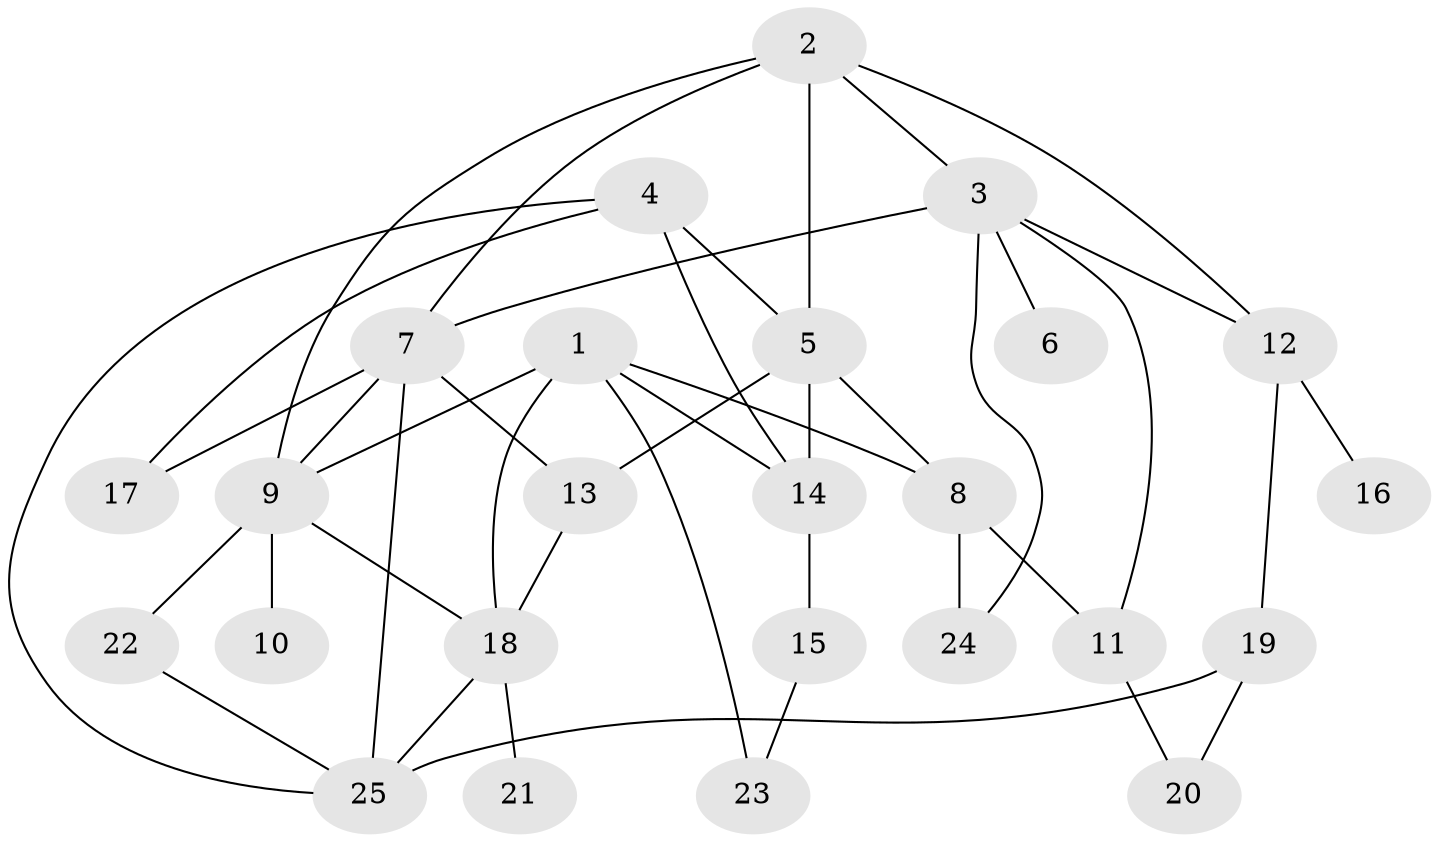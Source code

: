 // original degree distribution, {6: 0.04, 3: 0.22, 1: 0.22, 5: 0.08, 4: 0.18, 2: 0.26}
// Generated by graph-tools (version 1.1) at 2025/36/03/04/25 23:36:11]
// undirected, 25 vertices, 42 edges
graph export_dot {
  node [color=gray90,style=filled];
  1;
  2;
  3;
  4;
  5;
  6;
  7;
  8;
  9;
  10;
  11;
  12;
  13;
  14;
  15;
  16;
  17;
  18;
  19;
  20;
  21;
  22;
  23;
  24;
  25;
  1 -- 8 [weight=1.0];
  1 -- 9 [weight=1.0];
  1 -- 14 [weight=1.0];
  1 -- 18 [weight=1.0];
  1 -- 23 [weight=1.0];
  2 -- 3 [weight=1.0];
  2 -- 5 [weight=1.0];
  2 -- 7 [weight=1.0];
  2 -- 9 [weight=1.0];
  2 -- 12 [weight=1.0];
  3 -- 6 [weight=1.0];
  3 -- 7 [weight=1.0];
  3 -- 11 [weight=1.0];
  3 -- 12 [weight=1.0];
  3 -- 24 [weight=1.0];
  4 -- 5 [weight=1.0];
  4 -- 14 [weight=1.0];
  4 -- 17 [weight=1.0];
  4 -- 25 [weight=1.0];
  5 -- 8 [weight=2.0];
  5 -- 13 [weight=1.0];
  5 -- 14 [weight=1.0];
  7 -- 9 [weight=1.0];
  7 -- 13 [weight=1.0];
  7 -- 17 [weight=1.0];
  7 -- 25 [weight=1.0];
  8 -- 11 [weight=1.0];
  8 -- 24 [weight=1.0];
  9 -- 10 [weight=1.0];
  9 -- 18 [weight=1.0];
  9 -- 22 [weight=2.0];
  11 -- 20 [weight=1.0];
  12 -- 16 [weight=1.0];
  12 -- 19 [weight=1.0];
  13 -- 18 [weight=1.0];
  14 -- 15 [weight=1.0];
  15 -- 23 [weight=1.0];
  18 -- 21 [weight=1.0];
  18 -- 25 [weight=1.0];
  19 -- 20 [weight=1.0];
  19 -- 25 [weight=1.0];
  22 -- 25 [weight=1.0];
}
